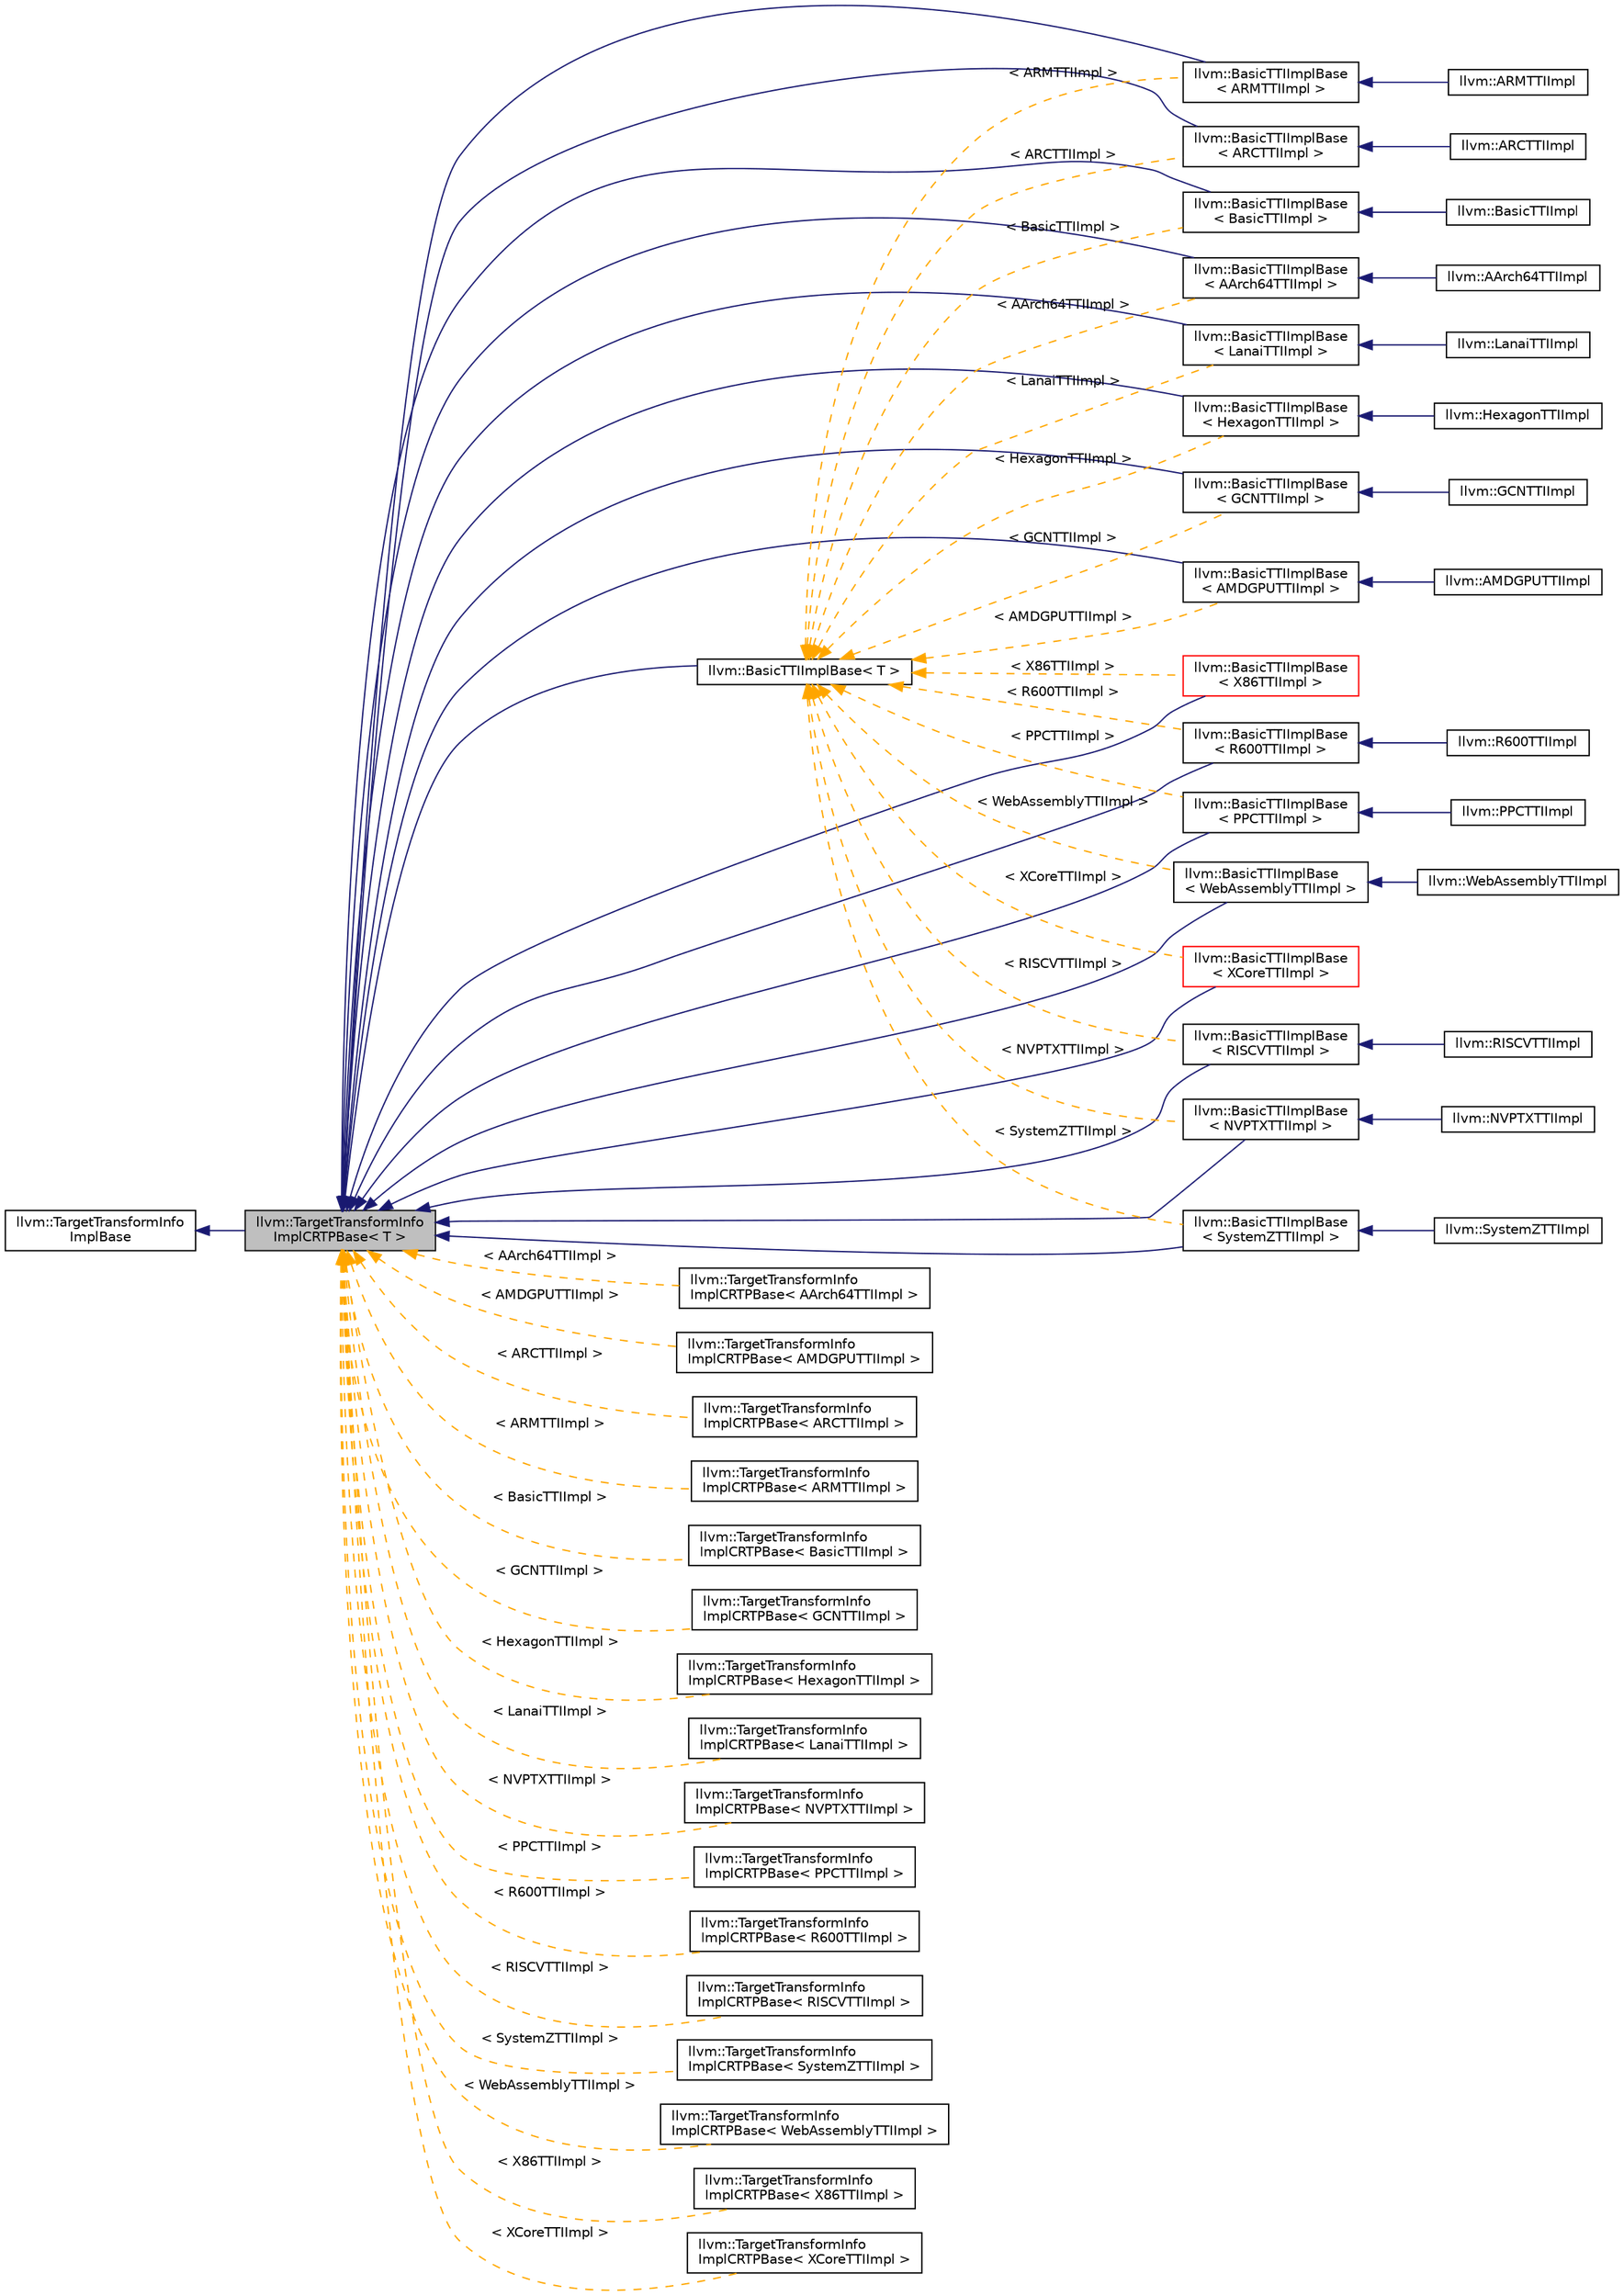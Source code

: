 digraph "llvm::TargetTransformInfoImplCRTPBase&lt; T &gt;"
{
 // LATEX_PDF_SIZE
  bgcolor="transparent";
  edge [fontname="Helvetica",fontsize="10",labelfontname="Helvetica",labelfontsize="10"];
  node [fontname="Helvetica",fontsize="10",shape="box"];
  rankdir="LR";
  Node1 [label="llvm::TargetTransformInfo\lImplCRTPBase\< T \>",height=0.2,width=0.4,color="black", fillcolor="grey75", style="filled", fontcolor="black",tooltip="CRTP base class for use as a mix-in that aids implementing a TargetTransformInfo-compatible class."];
  Node2 -> Node1 [dir="back",color="midnightblue",fontsize="10",style="solid",fontname="Helvetica"];
  Node2 [label="llvm::TargetTransformInfo\lImplBase",height=0.2,width=0.4,color="black",URL="$classllvm_1_1TargetTransformInfoImplBase.html",tooltip="Base class for use as a mix-in that aids implementing a TargetTransformInfo-compatible class."];
  Node1 -> Node3 [dir="back",color="midnightblue",fontsize="10",style="solid",fontname="Helvetica"];
  Node3 [label="llvm::BasicTTIImplBase\l\< AArch64TTIImpl \>",height=0.2,width=0.4,color="black",URL="$classllvm_1_1BasicTTIImplBase.html",tooltip=" "];
  Node3 -> Node4 [dir="back",color="midnightblue",fontsize="10",style="solid",fontname="Helvetica"];
  Node4 [label="llvm::AArch64TTIImpl",height=0.2,width=0.4,color="black",URL="$classllvm_1_1AArch64TTIImpl.html",tooltip=" "];
  Node1 -> Node5 [dir="back",color="midnightblue",fontsize="10",style="solid",fontname="Helvetica"];
  Node5 [label="llvm::BasicTTIImplBase\l\< AMDGPUTTIImpl \>",height=0.2,width=0.4,color="black",URL="$classllvm_1_1BasicTTIImplBase.html",tooltip=" "];
  Node5 -> Node6 [dir="back",color="midnightblue",fontsize="10",style="solid",fontname="Helvetica"];
  Node6 [label="llvm::AMDGPUTTIImpl",height=0.2,width=0.4,color="black",URL="$classllvm_1_1AMDGPUTTIImpl.html",tooltip=" "];
  Node1 -> Node7 [dir="back",color="midnightblue",fontsize="10",style="solid",fontname="Helvetica"];
  Node7 [label="llvm::BasicTTIImplBase\l\< ARCTTIImpl \>",height=0.2,width=0.4,color="black",URL="$classllvm_1_1BasicTTIImplBase.html",tooltip=" "];
  Node7 -> Node8 [dir="back",color="midnightblue",fontsize="10",style="solid",fontname="Helvetica"];
  Node8 [label="llvm::ARCTTIImpl",height=0.2,width=0.4,color="black",URL="$classllvm_1_1ARCTTIImpl.html",tooltip=" "];
  Node1 -> Node9 [dir="back",color="midnightblue",fontsize="10",style="solid",fontname="Helvetica"];
  Node9 [label="llvm::BasicTTIImplBase\l\< ARMTTIImpl \>",height=0.2,width=0.4,color="black",URL="$classllvm_1_1BasicTTIImplBase.html",tooltip=" "];
  Node9 -> Node10 [dir="back",color="midnightblue",fontsize="10",style="solid",fontname="Helvetica"];
  Node10 [label="llvm::ARMTTIImpl",height=0.2,width=0.4,color="black",URL="$classllvm_1_1ARMTTIImpl.html",tooltip=" "];
  Node1 -> Node11 [dir="back",color="midnightblue",fontsize="10",style="solid",fontname="Helvetica"];
  Node11 [label="llvm::BasicTTIImplBase\l\< BasicTTIImpl \>",height=0.2,width=0.4,color="black",URL="$classllvm_1_1BasicTTIImplBase.html",tooltip=" "];
  Node11 -> Node12 [dir="back",color="midnightblue",fontsize="10",style="solid",fontname="Helvetica"];
  Node12 [label="llvm::BasicTTIImpl",height=0.2,width=0.4,color="black",URL="$classllvm_1_1BasicTTIImpl.html",tooltip="Concrete BasicTTIImpl that can be used if no further customization is needed."];
  Node1 -> Node13 [dir="back",color="midnightblue",fontsize="10",style="solid",fontname="Helvetica"];
  Node13 [label="llvm::BasicTTIImplBase\l\< GCNTTIImpl \>",height=0.2,width=0.4,color="black",URL="$classllvm_1_1BasicTTIImplBase.html",tooltip=" "];
  Node13 -> Node14 [dir="back",color="midnightblue",fontsize="10",style="solid",fontname="Helvetica"];
  Node14 [label="llvm::GCNTTIImpl",height=0.2,width=0.4,color="black",URL="$classllvm_1_1GCNTTIImpl.html",tooltip=" "];
  Node1 -> Node15 [dir="back",color="midnightblue",fontsize="10",style="solid",fontname="Helvetica"];
  Node15 [label="llvm::BasicTTIImplBase\l\< HexagonTTIImpl \>",height=0.2,width=0.4,color="black",URL="$classllvm_1_1BasicTTIImplBase.html",tooltip=" "];
  Node15 -> Node16 [dir="back",color="midnightblue",fontsize="10",style="solid",fontname="Helvetica"];
  Node16 [label="llvm::HexagonTTIImpl",height=0.2,width=0.4,color="black",URL="$classllvm_1_1HexagonTTIImpl.html",tooltip=" "];
  Node1 -> Node17 [dir="back",color="midnightblue",fontsize="10",style="solid",fontname="Helvetica"];
  Node17 [label="llvm::BasicTTIImplBase\l\< LanaiTTIImpl \>",height=0.2,width=0.4,color="black",URL="$classllvm_1_1BasicTTIImplBase.html",tooltip=" "];
  Node17 -> Node18 [dir="back",color="midnightblue",fontsize="10",style="solid",fontname="Helvetica"];
  Node18 [label="llvm::LanaiTTIImpl",height=0.2,width=0.4,color="black",URL="$classllvm_1_1LanaiTTIImpl.html",tooltip=" "];
  Node1 -> Node19 [dir="back",color="midnightblue",fontsize="10",style="solid",fontname="Helvetica"];
  Node19 [label="llvm::BasicTTIImplBase\l\< NVPTXTTIImpl \>",height=0.2,width=0.4,color="black",URL="$classllvm_1_1BasicTTIImplBase.html",tooltip=" "];
  Node19 -> Node20 [dir="back",color="midnightblue",fontsize="10",style="solid",fontname="Helvetica"];
  Node20 [label="llvm::NVPTXTTIImpl",height=0.2,width=0.4,color="black",URL="$classllvm_1_1NVPTXTTIImpl.html",tooltip=" "];
  Node1 -> Node21 [dir="back",color="midnightblue",fontsize="10",style="solid",fontname="Helvetica"];
  Node21 [label="llvm::BasicTTIImplBase\l\< PPCTTIImpl \>",height=0.2,width=0.4,color="black",URL="$classllvm_1_1BasicTTIImplBase.html",tooltip=" "];
  Node21 -> Node22 [dir="back",color="midnightblue",fontsize="10",style="solid",fontname="Helvetica"];
  Node22 [label="llvm::PPCTTIImpl",height=0.2,width=0.4,color="black",URL="$classllvm_1_1PPCTTIImpl.html",tooltip=" "];
  Node1 -> Node23 [dir="back",color="midnightblue",fontsize="10",style="solid",fontname="Helvetica"];
  Node23 [label="llvm::BasicTTIImplBase\l\< R600TTIImpl \>",height=0.2,width=0.4,color="black",URL="$classllvm_1_1BasicTTIImplBase.html",tooltip=" "];
  Node23 -> Node24 [dir="back",color="midnightblue",fontsize="10",style="solid",fontname="Helvetica"];
  Node24 [label="llvm::R600TTIImpl",height=0.2,width=0.4,color="black",URL="$classllvm_1_1R600TTIImpl.html",tooltip=" "];
  Node1 -> Node25 [dir="back",color="midnightblue",fontsize="10",style="solid",fontname="Helvetica"];
  Node25 [label="llvm::BasicTTIImplBase\l\< RISCVTTIImpl \>",height=0.2,width=0.4,color="black",URL="$classllvm_1_1BasicTTIImplBase.html",tooltip=" "];
  Node25 -> Node26 [dir="back",color="midnightblue",fontsize="10",style="solid",fontname="Helvetica"];
  Node26 [label="llvm::RISCVTTIImpl",height=0.2,width=0.4,color="black",URL="$classllvm_1_1RISCVTTIImpl.html",tooltip=" "];
  Node1 -> Node27 [dir="back",color="midnightblue",fontsize="10",style="solid",fontname="Helvetica"];
  Node27 [label="llvm::BasicTTIImplBase\l\< SystemZTTIImpl \>",height=0.2,width=0.4,color="black",URL="$classllvm_1_1BasicTTIImplBase.html",tooltip=" "];
  Node27 -> Node28 [dir="back",color="midnightblue",fontsize="10",style="solid",fontname="Helvetica"];
  Node28 [label="llvm::SystemZTTIImpl",height=0.2,width=0.4,color="black",URL="$classllvm_1_1SystemZTTIImpl.html",tooltip=" "];
  Node1 -> Node29 [dir="back",color="midnightblue",fontsize="10",style="solid",fontname="Helvetica"];
  Node29 [label="llvm::BasicTTIImplBase\l\< WebAssemblyTTIImpl \>",height=0.2,width=0.4,color="black",URL="$classllvm_1_1BasicTTIImplBase.html",tooltip=" "];
  Node29 -> Node30 [dir="back",color="midnightblue",fontsize="10",style="solid",fontname="Helvetica"];
  Node30 [label="llvm::WebAssemblyTTIImpl",height=0.2,width=0.4,color="black",URL="$classllvm_1_1WebAssemblyTTIImpl.html",tooltip=" "];
  Node1 -> Node31 [dir="back",color="midnightblue",fontsize="10",style="solid",fontname="Helvetica"];
  Node31 [label="llvm::BasicTTIImplBase\l\< X86TTIImpl \>",height=0.2,width=0.4,color="red",URL="$classllvm_1_1BasicTTIImplBase.html",tooltip=" "];
  Node1 -> Node33 [dir="back",color="midnightblue",fontsize="10",style="solid",fontname="Helvetica"];
  Node33 [label="llvm::BasicTTIImplBase\l\< XCoreTTIImpl \>",height=0.2,width=0.4,color="red",URL="$classllvm_1_1BasicTTIImplBase.html",tooltip=" "];
  Node1 -> Node35 [dir="back",color="midnightblue",fontsize="10",style="solid",fontname="Helvetica"];
  Node35 [label="llvm::BasicTTIImplBase\< T \>",height=0.2,width=0.4,color="black",URL="$classllvm_1_1BasicTTIImplBase.html",tooltip="Base class which can be used to help build a TTI implementation."];
  Node35 -> Node3 [dir="back",color="orange",fontsize="10",style="dashed",label=" \< AArch64TTIImpl \>" ,fontname="Helvetica"];
  Node35 -> Node5 [dir="back",color="orange",fontsize="10",style="dashed",label=" \< AMDGPUTTIImpl \>" ,fontname="Helvetica"];
  Node35 -> Node7 [dir="back",color="orange",fontsize="10",style="dashed",label=" \< ARCTTIImpl \>" ,fontname="Helvetica"];
  Node35 -> Node9 [dir="back",color="orange",fontsize="10",style="dashed",label=" \< ARMTTIImpl \>" ,fontname="Helvetica"];
  Node35 -> Node11 [dir="back",color="orange",fontsize="10",style="dashed",label=" \< BasicTTIImpl \>" ,fontname="Helvetica"];
  Node35 -> Node13 [dir="back",color="orange",fontsize="10",style="dashed",label=" \< GCNTTIImpl \>" ,fontname="Helvetica"];
  Node35 -> Node15 [dir="back",color="orange",fontsize="10",style="dashed",label=" \< HexagonTTIImpl \>" ,fontname="Helvetica"];
  Node35 -> Node17 [dir="back",color="orange",fontsize="10",style="dashed",label=" \< LanaiTTIImpl \>" ,fontname="Helvetica"];
  Node35 -> Node19 [dir="back",color="orange",fontsize="10",style="dashed",label=" \< NVPTXTTIImpl \>" ,fontname="Helvetica"];
  Node35 -> Node21 [dir="back",color="orange",fontsize="10",style="dashed",label=" \< PPCTTIImpl \>" ,fontname="Helvetica"];
  Node35 -> Node23 [dir="back",color="orange",fontsize="10",style="dashed",label=" \< R600TTIImpl \>" ,fontname="Helvetica"];
  Node35 -> Node25 [dir="back",color="orange",fontsize="10",style="dashed",label=" \< RISCVTTIImpl \>" ,fontname="Helvetica"];
  Node35 -> Node27 [dir="back",color="orange",fontsize="10",style="dashed",label=" \< SystemZTTIImpl \>" ,fontname="Helvetica"];
  Node35 -> Node29 [dir="back",color="orange",fontsize="10",style="dashed",label=" \< WebAssemblyTTIImpl \>" ,fontname="Helvetica"];
  Node35 -> Node31 [dir="back",color="orange",fontsize="10",style="dashed",label=" \< X86TTIImpl \>" ,fontname="Helvetica"];
  Node35 -> Node33 [dir="back",color="orange",fontsize="10",style="dashed",label=" \< XCoreTTIImpl \>" ,fontname="Helvetica"];
  Node1 -> Node36 [dir="back",color="orange",fontsize="10",style="dashed",label=" \< AArch64TTIImpl \>" ,fontname="Helvetica"];
  Node36 [label="llvm::TargetTransformInfo\lImplCRTPBase\< AArch64TTIImpl \>",height=0.2,width=0.4,color="black",URL="$classllvm_1_1TargetTransformInfoImplCRTPBase.html",tooltip=" "];
  Node1 -> Node37 [dir="back",color="orange",fontsize="10",style="dashed",label=" \< AMDGPUTTIImpl \>" ,fontname="Helvetica"];
  Node37 [label="llvm::TargetTransformInfo\lImplCRTPBase\< AMDGPUTTIImpl \>",height=0.2,width=0.4,color="black",URL="$classllvm_1_1TargetTransformInfoImplCRTPBase.html",tooltip=" "];
  Node1 -> Node38 [dir="back",color="orange",fontsize="10",style="dashed",label=" \< ARCTTIImpl \>" ,fontname="Helvetica"];
  Node38 [label="llvm::TargetTransformInfo\lImplCRTPBase\< ARCTTIImpl \>",height=0.2,width=0.4,color="black",URL="$classllvm_1_1TargetTransformInfoImplCRTPBase.html",tooltip=" "];
  Node1 -> Node39 [dir="back",color="orange",fontsize="10",style="dashed",label=" \< ARMTTIImpl \>" ,fontname="Helvetica"];
  Node39 [label="llvm::TargetTransformInfo\lImplCRTPBase\< ARMTTIImpl \>",height=0.2,width=0.4,color="black",URL="$classllvm_1_1TargetTransformInfoImplCRTPBase.html",tooltip=" "];
  Node1 -> Node40 [dir="back",color="orange",fontsize="10",style="dashed",label=" \< BasicTTIImpl \>" ,fontname="Helvetica"];
  Node40 [label="llvm::TargetTransformInfo\lImplCRTPBase\< BasicTTIImpl \>",height=0.2,width=0.4,color="black",URL="$classllvm_1_1TargetTransformInfoImplCRTPBase.html",tooltip=" "];
  Node1 -> Node41 [dir="back",color="orange",fontsize="10",style="dashed",label=" \< GCNTTIImpl \>" ,fontname="Helvetica"];
  Node41 [label="llvm::TargetTransformInfo\lImplCRTPBase\< GCNTTIImpl \>",height=0.2,width=0.4,color="black",URL="$classllvm_1_1TargetTransformInfoImplCRTPBase.html",tooltip=" "];
  Node1 -> Node42 [dir="back",color="orange",fontsize="10",style="dashed",label=" \< HexagonTTIImpl \>" ,fontname="Helvetica"];
  Node42 [label="llvm::TargetTransformInfo\lImplCRTPBase\< HexagonTTIImpl \>",height=0.2,width=0.4,color="black",URL="$classllvm_1_1TargetTransformInfoImplCRTPBase.html",tooltip=" "];
  Node1 -> Node43 [dir="back",color="orange",fontsize="10",style="dashed",label=" \< LanaiTTIImpl \>" ,fontname="Helvetica"];
  Node43 [label="llvm::TargetTransformInfo\lImplCRTPBase\< LanaiTTIImpl \>",height=0.2,width=0.4,color="black",URL="$classllvm_1_1TargetTransformInfoImplCRTPBase.html",tooltip=" "];
  Node1 -> Node44 [dir="back",color="orange",fontsize="10",style="dashed",label=" \< NVPTXTTIImpl \>" ,fontname="Helvetica"];
  Node44 [label="llvm::TargetTransformInfo\lImplCRTPBase\< NVPTXTTIImpl \>",height=0.2,width=0.4,color="black",URL="$classllvm_1_1TargetTransformInfoImplCRTPBase.html",tooltip=" "];
  Node1 -> Node45 [dir="back",color="orange",fontsize="10",style="dashed",label=" \< PPCTTIImpl \>" ,fontname="Helvetica"];
  Node45 [label="llvm::TargetTransformInfo\lImplCRTPBase\< PPCTTIImpl \>",height=0.2,width=0.4,color="black",URL="$classllvm_1_1TargetTransformInfoImplCRTPBase.html",tooltip=" "];
  Node1 -> Node46 [dir="back",color="orange",fontsize="10",style="dashed",label=" \< R600TTIImpl \>" ,fontname="Helvetica"];
  Node46 [label="llvm::TargetTransformInfo\lImplCRTPBase\< R600TTIImpl \>",height=0.2,width=0.4,color="black",URL="$classllvm_1_1TargetTransformInfoImplCRTPBase.html",tooltip=" "];
  Node1 -> Node47 [dir="back",color="orange",fontsize="10",style="dashed",label=" \< RISCVTTIImpl \>" ,fontname="Helvetica"];
  Node47 [label="llvm::TargetTransformInfo\lImplCRTPBase\< RISCVTTIImpl \>",height=0.2,width=0.4,color="black",URL="$classllvm_1_1TargetTransformInfoImplCRTPBase.html",tooltip=" "];
  Node1 -> Node48 [dir="back",color="orange",fontsize="10",style="dashed",label=" \< SystemZTTIImpl \>" ,fontname="Helvetica"];
  Node48 [label="llvm::TargetTransformInfo\lImplCRTPBase\< SystemZTTIImpl \>",height=0.2,width=0.4,color="black",URL="$classllvm_1_1TargetTransformInfoImplCRTPBase.html",tooltip=" "];
  Node1 -> Node49 [dir="back",color="orange",fontsize="10",style="dashed",label=" \< WebAssemblyTTIImpl \>" ,fontname="Helvetica"];
  Node49 [label="llvm::TargetTransformInfo\lImplCRTPBase\< WebAssemblyTTIImpl \>",height=0.2,width=0.4,color="black",URL="$classllvm_1_1TargetTransformInfoImplCRTPBase.html",tooltip=" "];
  Node1 -> Node50 [dir="back",color="orange",fontsize="10",style="dashed",label=" \< X86TTIImpl \>" ,fontname="Helvetica"];
  Node50 [label="llvm::TargetTransformInfo\lImplCRTPBase\< X86TTIImpl \>",height=0.2,width=0.4,color="black",URL="$classllvm_1_1TargetTransformInfoImplCRTPBase.html",tooltip=" "];
  Node1 -> Node51 [dir="back",color="orange",fontsize="10",style="dashed",label=" \< XCoreTTIImpl \>" ,fontname="Helvetica"];
  Node51 [label="llvm::TargetTransformInfo\lImplCRTPBase\< XCoreTTIImpl \>",height=0.2,width=0.4,color="black",URL="$classllvm_1_1TargetTransformInfoImplCRTPBase.html",tooltip=" "];
}
